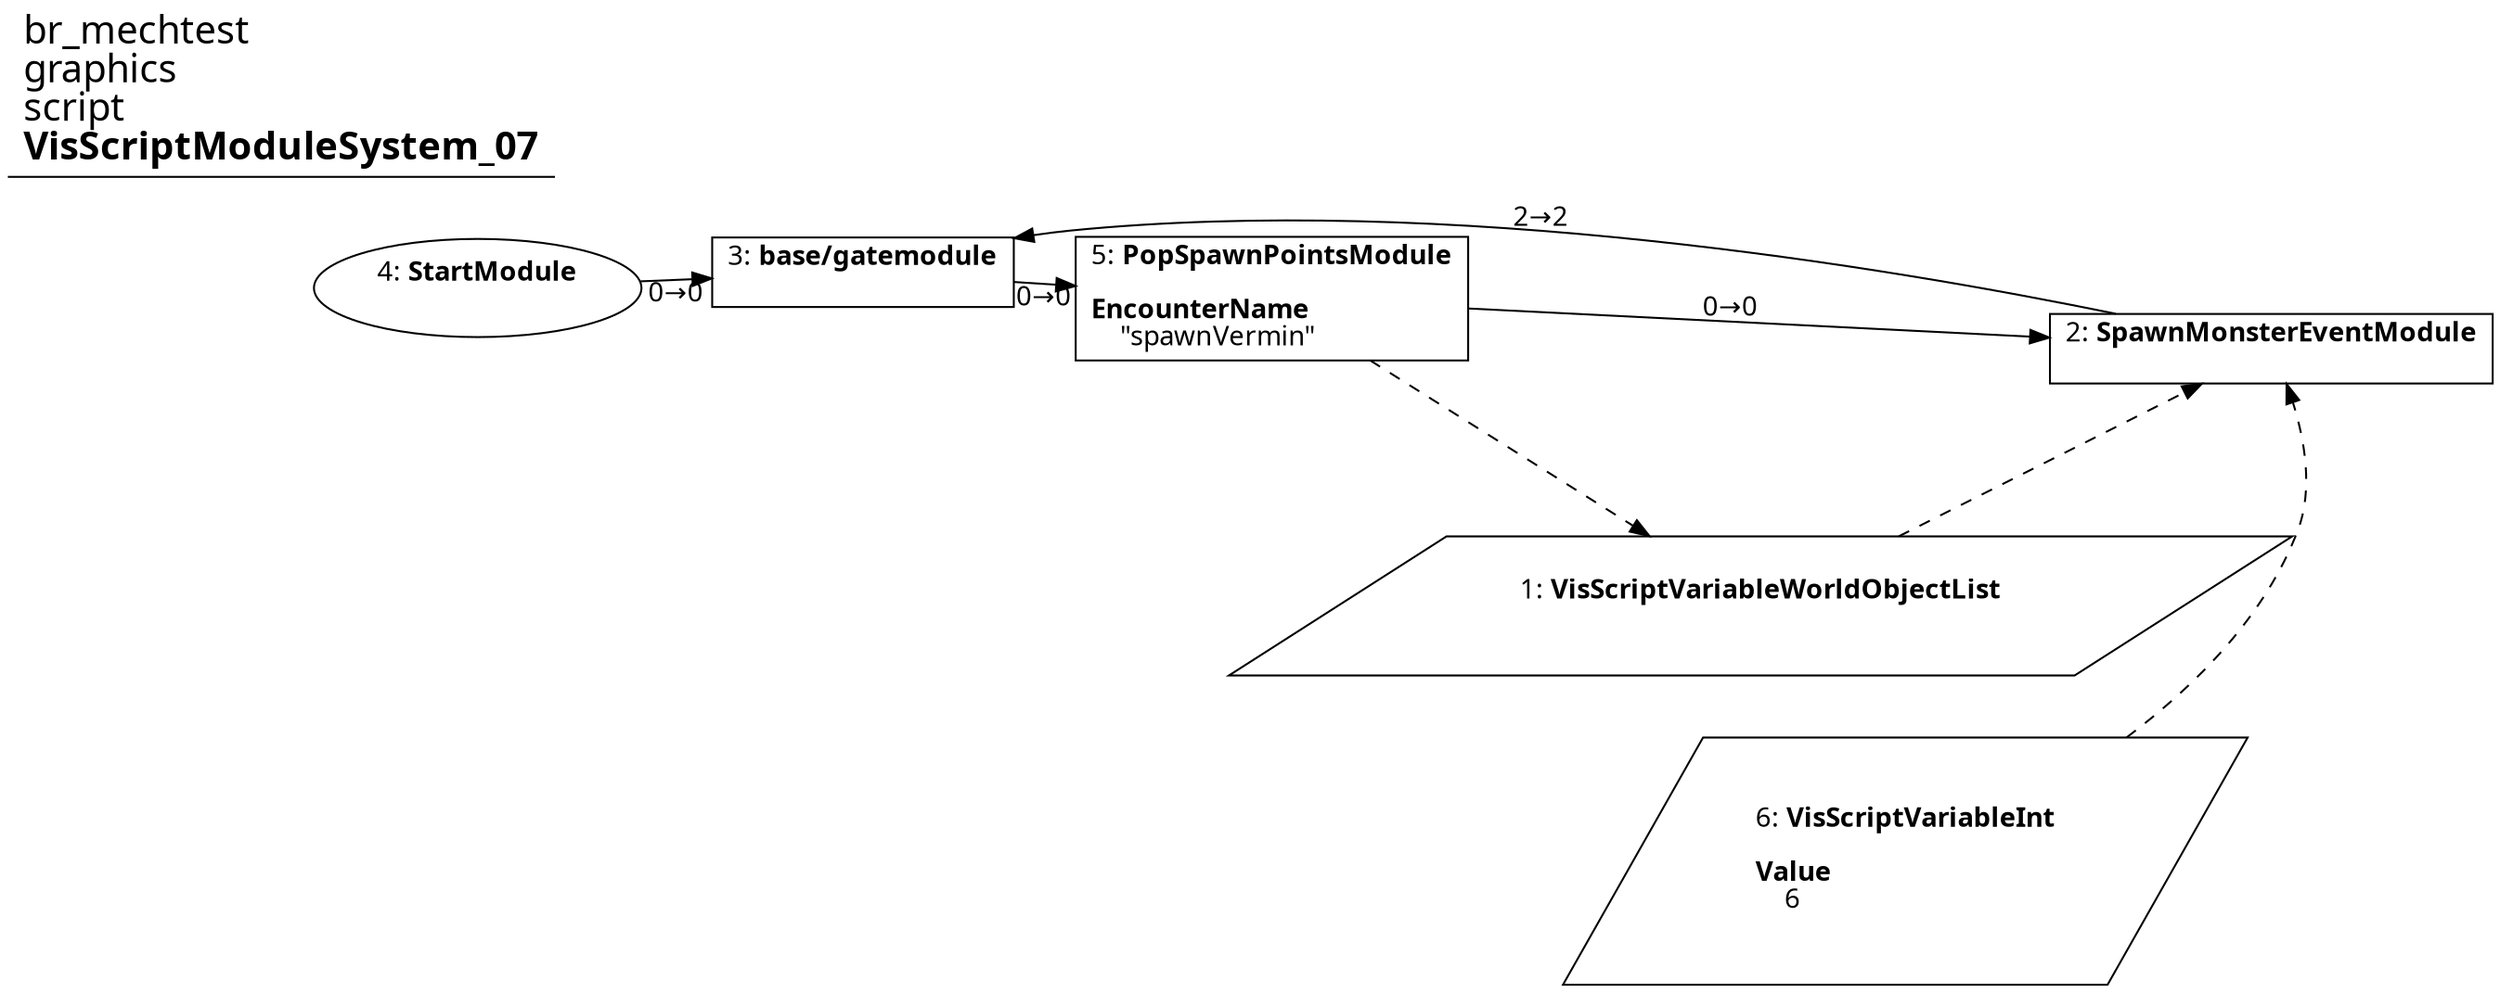 digraph {
    layout = fdp;
    overlap = prism;
    sep = "+16";
    splines = spline;

    node [ shape = box ];

    graph [ fontname = "Segoe UI" ];
    node [ fontname = "Segoe UI" ];
    edge [ fontname = "Segoe UI" ];

    1 [ label = <1: <b>VisScriptVariableWorldObjectList</b><br/><br/>> ];
    1 [ shape = parallelogram ]
    1 [ pos = "0.666,-0.208!" ];

    2 [ label = <2: <b>SpawnMonsterEventModule</b><br/><br/>> ];
    2 [ pos = "0.90700006,-0.085!" ];
    2 -> 3 [ label = "2→2" ];
    1 -> 2 [ style = dashed ];
    6 -> 2 [ style = dashed ];

    3 [ label = <3: <b>base/gatemodule</b><br/><br/>> ];
    3 [ pos = "0.22100002,-0.048!" ];
    3 -> 5 [ label = "0→0" ];

    4 [ label = <4: <b>StartModule</b><br/><br/>> ];
    4 [ shape = oval ]
    4 [ pos = "0.010000001,-0.010000001!" ];
    4 -> 3 [ label = "0→0" ];

    5 [ label = <5: <b>PopSpawnPointsModule</b><br/><br/><b>EncounterName</b><br align="left"/>    &quot;spawnVermin&quot;<br align="left"/>> ];
    5 [ pos = "0.41000003,-0.061000004!" ];
    5 -> 2 [ label = "0→0" ];
    5 -> 1 [ style = dashed ];

    6 [ label = <6: <b>VisScriptVariableInt</b><br/><br/><b>Value</b><br align="left"/>    6<br align="left"/>> ];
    6 [ shape = parallelogram ]
    6 [ pos = "0.734,-0.328!" ];

    title [ pos = "0.009000001,-0.009000001!" ];
    title [ shape = underline ];
    title [ label = <<font point-size="20">br_mechtest<br align="left"/>graphics<br align="left"/>script<br align="left"/><b>VisScriptModuleSystem_07</b><br align="left"/></font>> ];
}

